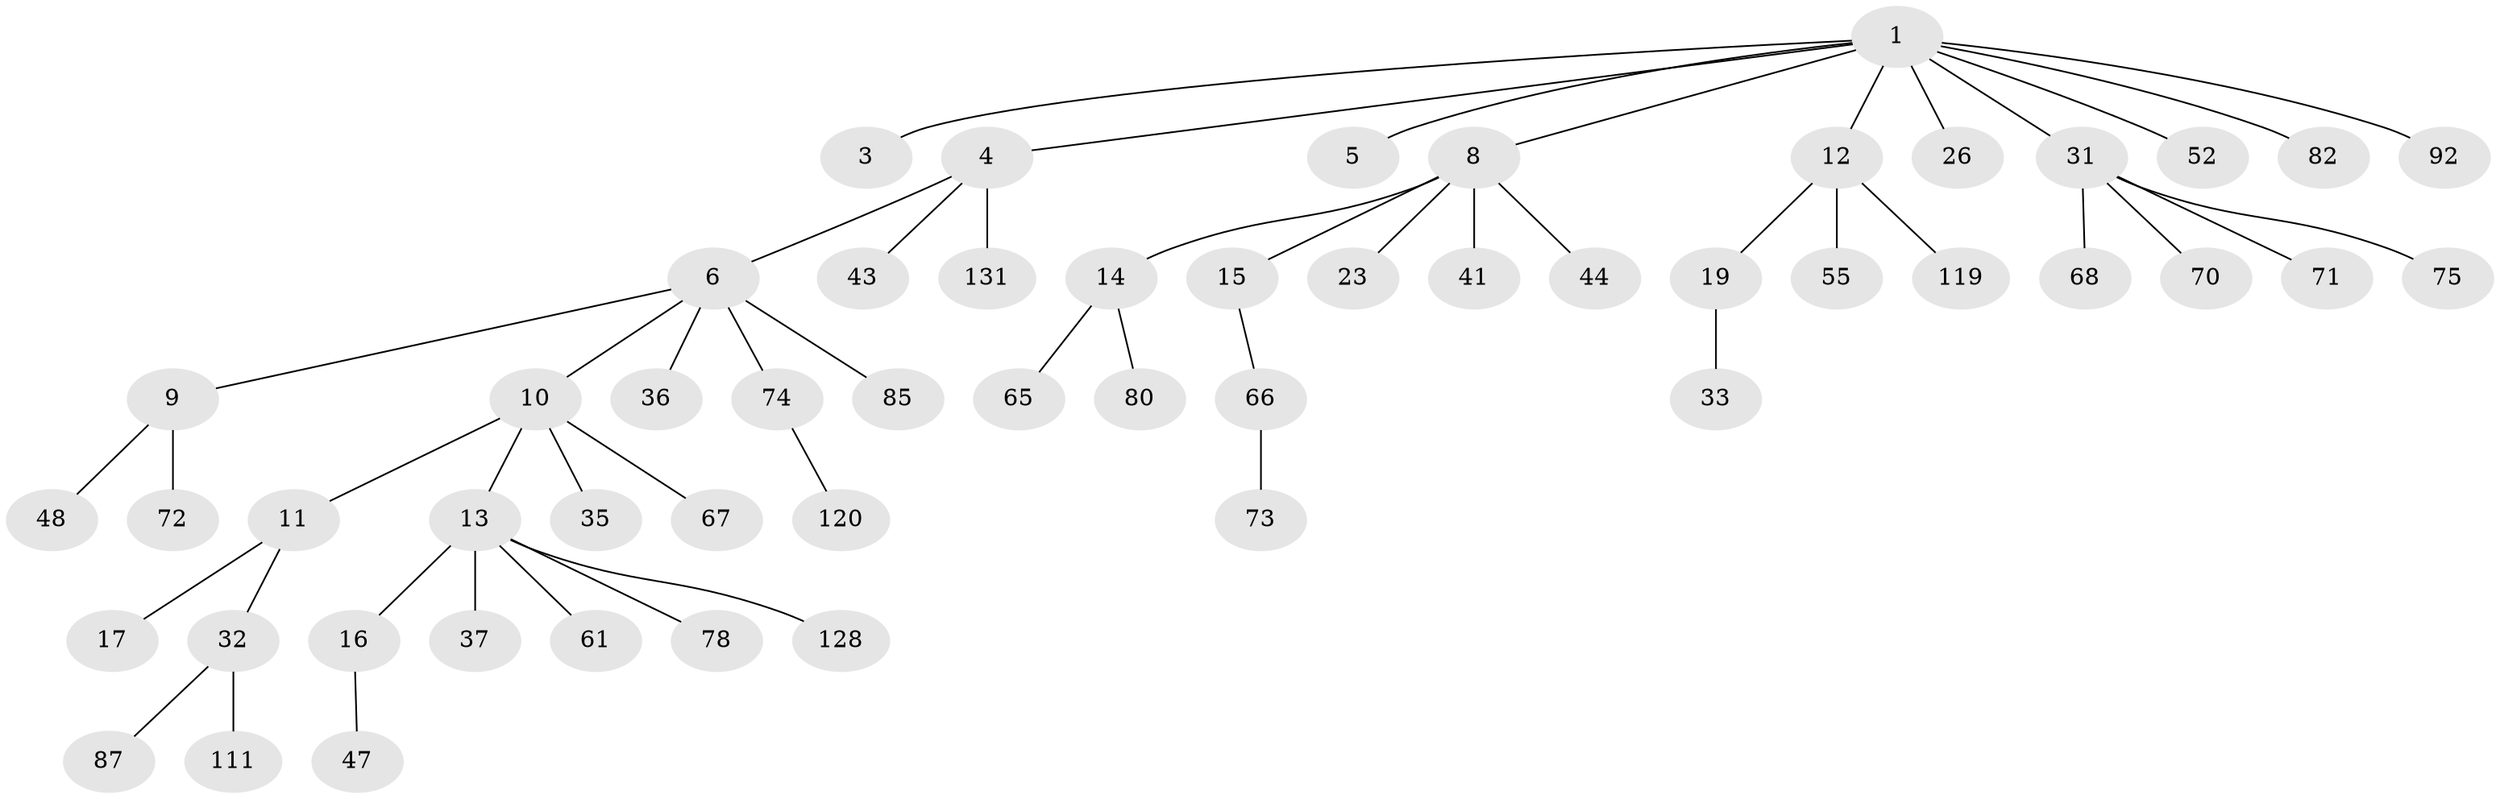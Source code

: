 // original degree distribution, {3: 0.1791044776119403, 9: 0.014925373134328358, 1: 0.5, 4: 0.014925373134328358, 5: 0.022388059701492536, 7: 0.014925373134328358, 6: 0.007462686567164179, 2: 0.2462686567164179}
// Generated by graph-tools (version 1.1) at 2025/19/03/04/25 18:19:09]
// undirected, 53 vertices, 52 edges
graph export_dot {
graph [start="1"]
  node [color=gray90,style=filled];
  1 [super="+2"];
  3;
  4 [super="+28"];
  5;
  6 [super="+7+54+22"];
  8 [super="+34"];
  9 [super="+84+25"];
  10 [super="+40+100+126+88"];
  11;
  12 [super="+45+42+27+91+59"];
  13 [super="+18"];
  14 [super="+58+64+24"];
  15;
  16 [super="+20+102"];
  17;
  19 [super="+30+21"];
  23;
  26 [super="+46+101"];
  31 [super="+39+49+56+62+69"];
  32;
  33;
  35;
  36;
  37 [super="+76"];
  41;
  43 [super="+109+53"];
  44 [super="+79"];
  47 [super="+57+83"];
  48 [super="+77"];
  52 [super="+60"];
  55;
  61;
  65;
  66;
  67 [super="+127"];
  68;
  70;
  71 [super="+103+112"];
  72;
  73 [super="+104"];
  74;
  75;
  78;
  80;
  82 [super="+107+121"];
  85 [super="+93"];
  87;
  92;
  111 [super="+114"];
  119;
  120;
  128;
  131;
  1 -- 5;
  1 -- 8;
  1 -- 3;
  1 -- 4;
  1 -- 12;
  1 -- 82;
  1 -- 52;
  1 -- 26;
  1 -- 92;
  1 -- 31;
  4 -- 6;
  4 -- 131;
  4 -- 43;
  6 -- 10;
  6 -- 9;
  6 -- 36;
  6 -- 74;
  6 -- 85;
  8 -- 14;
  8 -- 15;
  8 -- 23;
  8 -- 41;
  8 -- 44;
  9 -- 48;
  9 -- 72;
  10 -- 11;
  10 -- 13;
  10 -- 35;
  10 -- 67;
  11 -- 17;
  11 -- 32;
  12 -- 19;
  12 -- 119;
  12 -- 55;
  13 -- 16;
  13 -- 37;
  13 -- 61;
  13 -- 128;
  13 -- 78;
  14 -- 65;
  14 -- 80;
  15 -- 66;
  16 -- 47;
  19 -- 33;
  31 -- 75;
  31 -- 68;
  31 -- 71;
  31 -- 70;
  32 -- 87;
  32 -- 111;
  66 -- 73;
  74 -- 120;
}
